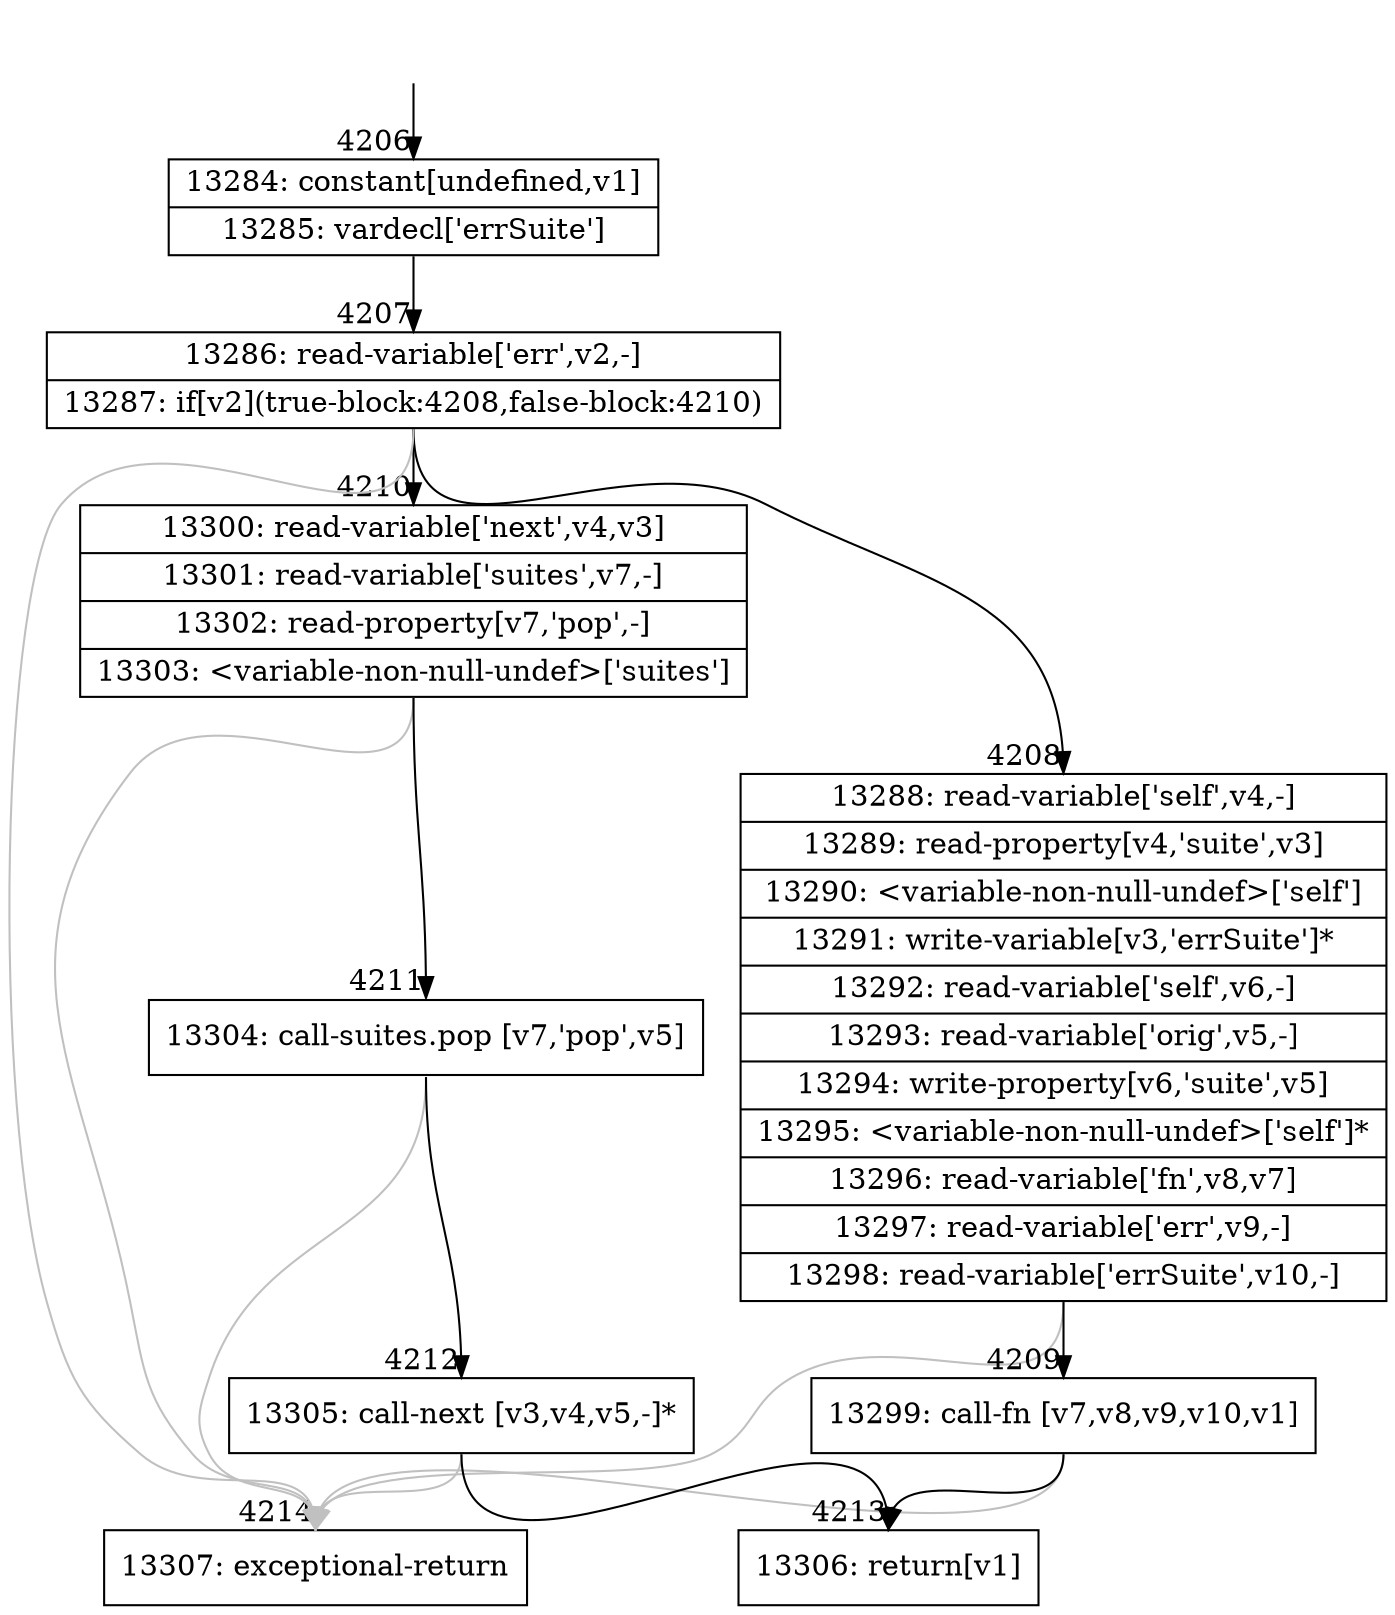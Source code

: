 digraph {
rankdir="TD"
BB_entry380[shape=none,label=""];
BB_entry380 -> BB4206 [tailport=s, headport=n, headlabel="    4206"]
BB4206 [shape=record label="{13284: constant[undefined,v1]|13285: vardecl['errSuite']}" ] 
BB4206 -> BB4207 [tailport=s, headport=n, headlabel="      4207"]
BB4207 [shape=record label="{13286: read-variable['err',v2,-]|13287: if[v2](true-block:4208,false-block:4210)}" ] 
BB4207 -> BB4208 [tailport=s, headport=n, headlabel="      4208"]
BB4207 -> BB4210 [tailport=s, headport=n, headlabel="      4210"]
BB4207 -> BB4214 [tailport=s, headport=n, color=gray, headlabel="      4214"]
BB4208 [shape=record label="{13288: read-variable['self',v4,-]|13289: read-property[v4,'suite',v3]|13290: \<variable-non-null-undef\>['self']|13291: write-variable[v3,'errSuite']*|13292: read-variable['self',v6,-]|13293: read-variable['orig',v5,-]|13294: write-property[v6,'suite',v5]|13295: \<variable-non-null-undef\>['self']*|13296: read-variable['fn',v8,v7]|13297: read-variable['err',v9,-]|13298: read-variable['errSuite',v10,-]}" ] 
BB4208 -> BB4209 [tailport=s, headport=n, headlabel="      4209"]
BB4208 -> BB4214 [tailport=s, headport=n, color=gray]
BB4209 [shape=record label="{13299: call-fn [v7,v8,v9,v10,v1]}" ] 
BB4209 -> BB4213 [tailport=s, headport=n, headlabel="      4213"]
BB4209 -> BB4214 [tailport=s, headport=n, color=gray]
BB4210 [shape=record label="{13300: read-variable['next',v4,v3]|13301: read-variable['suites',v7,-]|13302: read-property[v7,'pop',-]|13303: \<variable-non-null-undef\>['suites']}" ] 
BB4210 -> BB4211 [tailport=s, headport=n, headlabel="      4211"]
BB4210 -> BB4214 [tailport=s, headport=n, color=gray]
BB4211 [shape=record label="{13304: call-suites.pop [v7,'pop',v5]}" ] 
BB4211 -> BB4212 [tailport=s, headport=n, headlabel="      4212"]
BB4211 -> BB4214 [tailport=s, headport=n, color=gray]
BB4212 [shape=record label="{13305: call-next [v3,v4,v5,-]*}" ] 
BB4212 -> BB4213 [tailport=s, headport=n]
BB4212 -> BB4214 [tailport=s, headport=n, color=gray]
BB4213 [shape=record label="{13306: return[v1]}" ] 
BB4214 [shape=record label="{13307: exceptional-return}" ] 
//#$~ 4909
}
